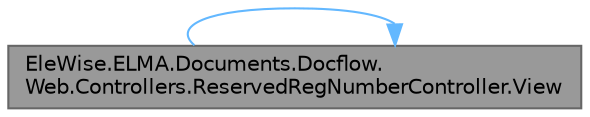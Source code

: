digraph "EleWise.ELMA.Documents.Docflow.Web.Controllers.ReservedRegNumberController.View"
{
 // LATEX_PDF_SIZE
  bgcolor="transparent";
  edge [fontname=Helvetica,fontsize=10,labelfontname=Helvetica,labelfontsize=10];
  node [fontname=Helvetica,fontsize=10,shape=box,height=0.2,width=0.4];
  rankdir="LR";
  Node1 [id="Node000001",label="EleWise.ELMA.Documents.Docflow.\lWeb.Controllers.ReservedRegNumberController.View",height=0.2,width=0.4,color="gray40", fillcolor="grey60", style="filled", fontcolor="black",tooltip="Прсомотр зарезервированного номера"];
  Node1 -> Node1 [id="edge1_Node000001_Node000001",color="steelblue1",style="solid",tooltip=" "];
}
